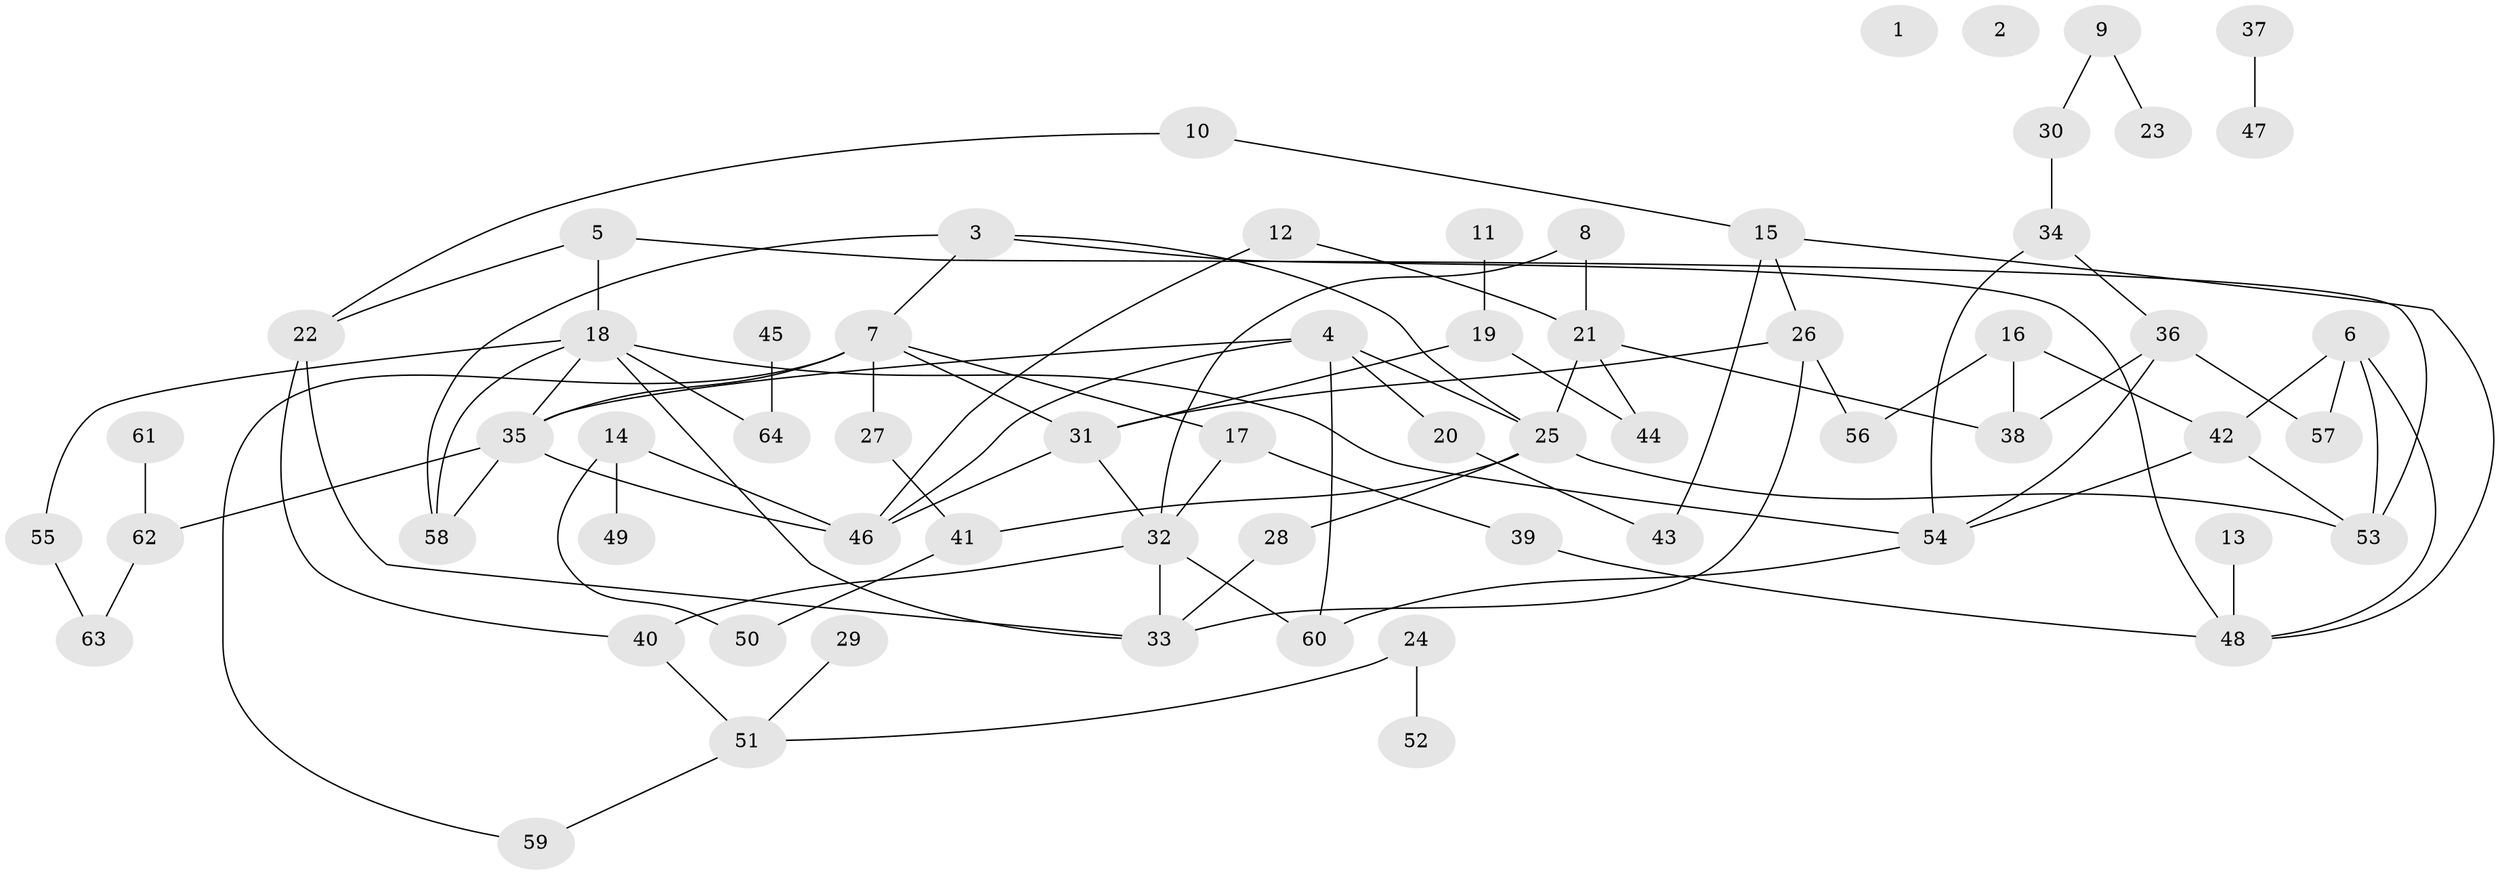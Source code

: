 // Generated by graph-tools (version 1.1) at 2025/13/03/09/25 04:13:03]
// undirected, 64 vertices, 93 edges
graph export_dot {
graph [start="1"]
  node [color=gray90,style=filled];
  1;
  2;
  3;
  4;
  5;
  6;
  7;
  8;
  9;
  10;
  11;
  12;
  13;
  14;
  15;
  16;
  17;
  18;
  19;
  20;
  21;
  22;
  23;
  24;
  25;
  26;
  27;
  28;
  29;
  30;
  31;
  32;
  33;
  34;
  35;
  36;
  37;
  38;
  39;
  40;
  41;
  42;
  43;
  44;
  45;
  46;
  47;
  48;
  49;
  50;
  51;
  52;
  53;
  54;
  55;
  56;
  57;
  58;
  59;
  60;
  61;
  62;
  63;
  64;
  3 -- 7;
  3 -- 25;
  3 -- 48;
  3 -- 58;
  4 -- 20;
  4 -- 25;
  4 -- 35;
  4 -- 46;
  4 -- 60;
  5 -- 18;
  5 -- 22;
  5 -- 53;
  6 -- 42;
  6 -- 48;
  6 -- 53;
  6 -- 57;
  7 -- 17;
  7 -- 27;
  7 -- 31;
  7 -- 35;
  7 -- 59;
  8 -- 21;
  8 -- 32;
  9 -- 23;
  9 -- 30;
  10 -- 15;
  10 -- 22;
  11 -- 19;
  12 -- 21;
  12 -- 46;
  13 -- 48;
  14 -- 46;
  14 -- 49;
  14 -- 50;
  15 -- 26;
  15 -- 43;
  15 -- 48;
  16 -- 38;
  16 -- 42;
  16 -- 56;
  17 -- 32;
  17 -- 39;
  18 -- 33;
  18 -- 35;
  18 -- 54;
  18 -- 55;
  18 -- 58;
  18 -- 64;
  19 -- 31;
  19 -- 44;
  20 -- 43;
  21 -- 25;
  21 -- 38;
  21 -- 44;
  22 -- 33;
  22 -- 40;
  24 -- 51;
  24 -- 52;
  25 -- 28;
  25 -- 41;
  25 -- 53;
  26 -- 31;
  26 -- 33;
  26 -- 56;
  27 -- 41;
  28 -- 33;
  29 -- 51;
  30 -- 34;
  31 -- 32;
  31 -- 46;
  32 -- 33;
  32 -- 40;
  32 -- 60;
  34 -- 36;
  34 -- 54;
  35 -- 46;
  35 -- 58;
  35 -- 62;
  36 -- 38;
  36 -- 54;
  36 -- 57;
  37 -- 47;
  39 -- 48;
  40 -- 51;
  41 -- 50;
  42 -- 53;
  42 -- 54;
  45 -- 64;
  51 -- 59;
  54 -- 60;
  55 -- 63;
  61 -- 62;
  62 -- 63;
}
